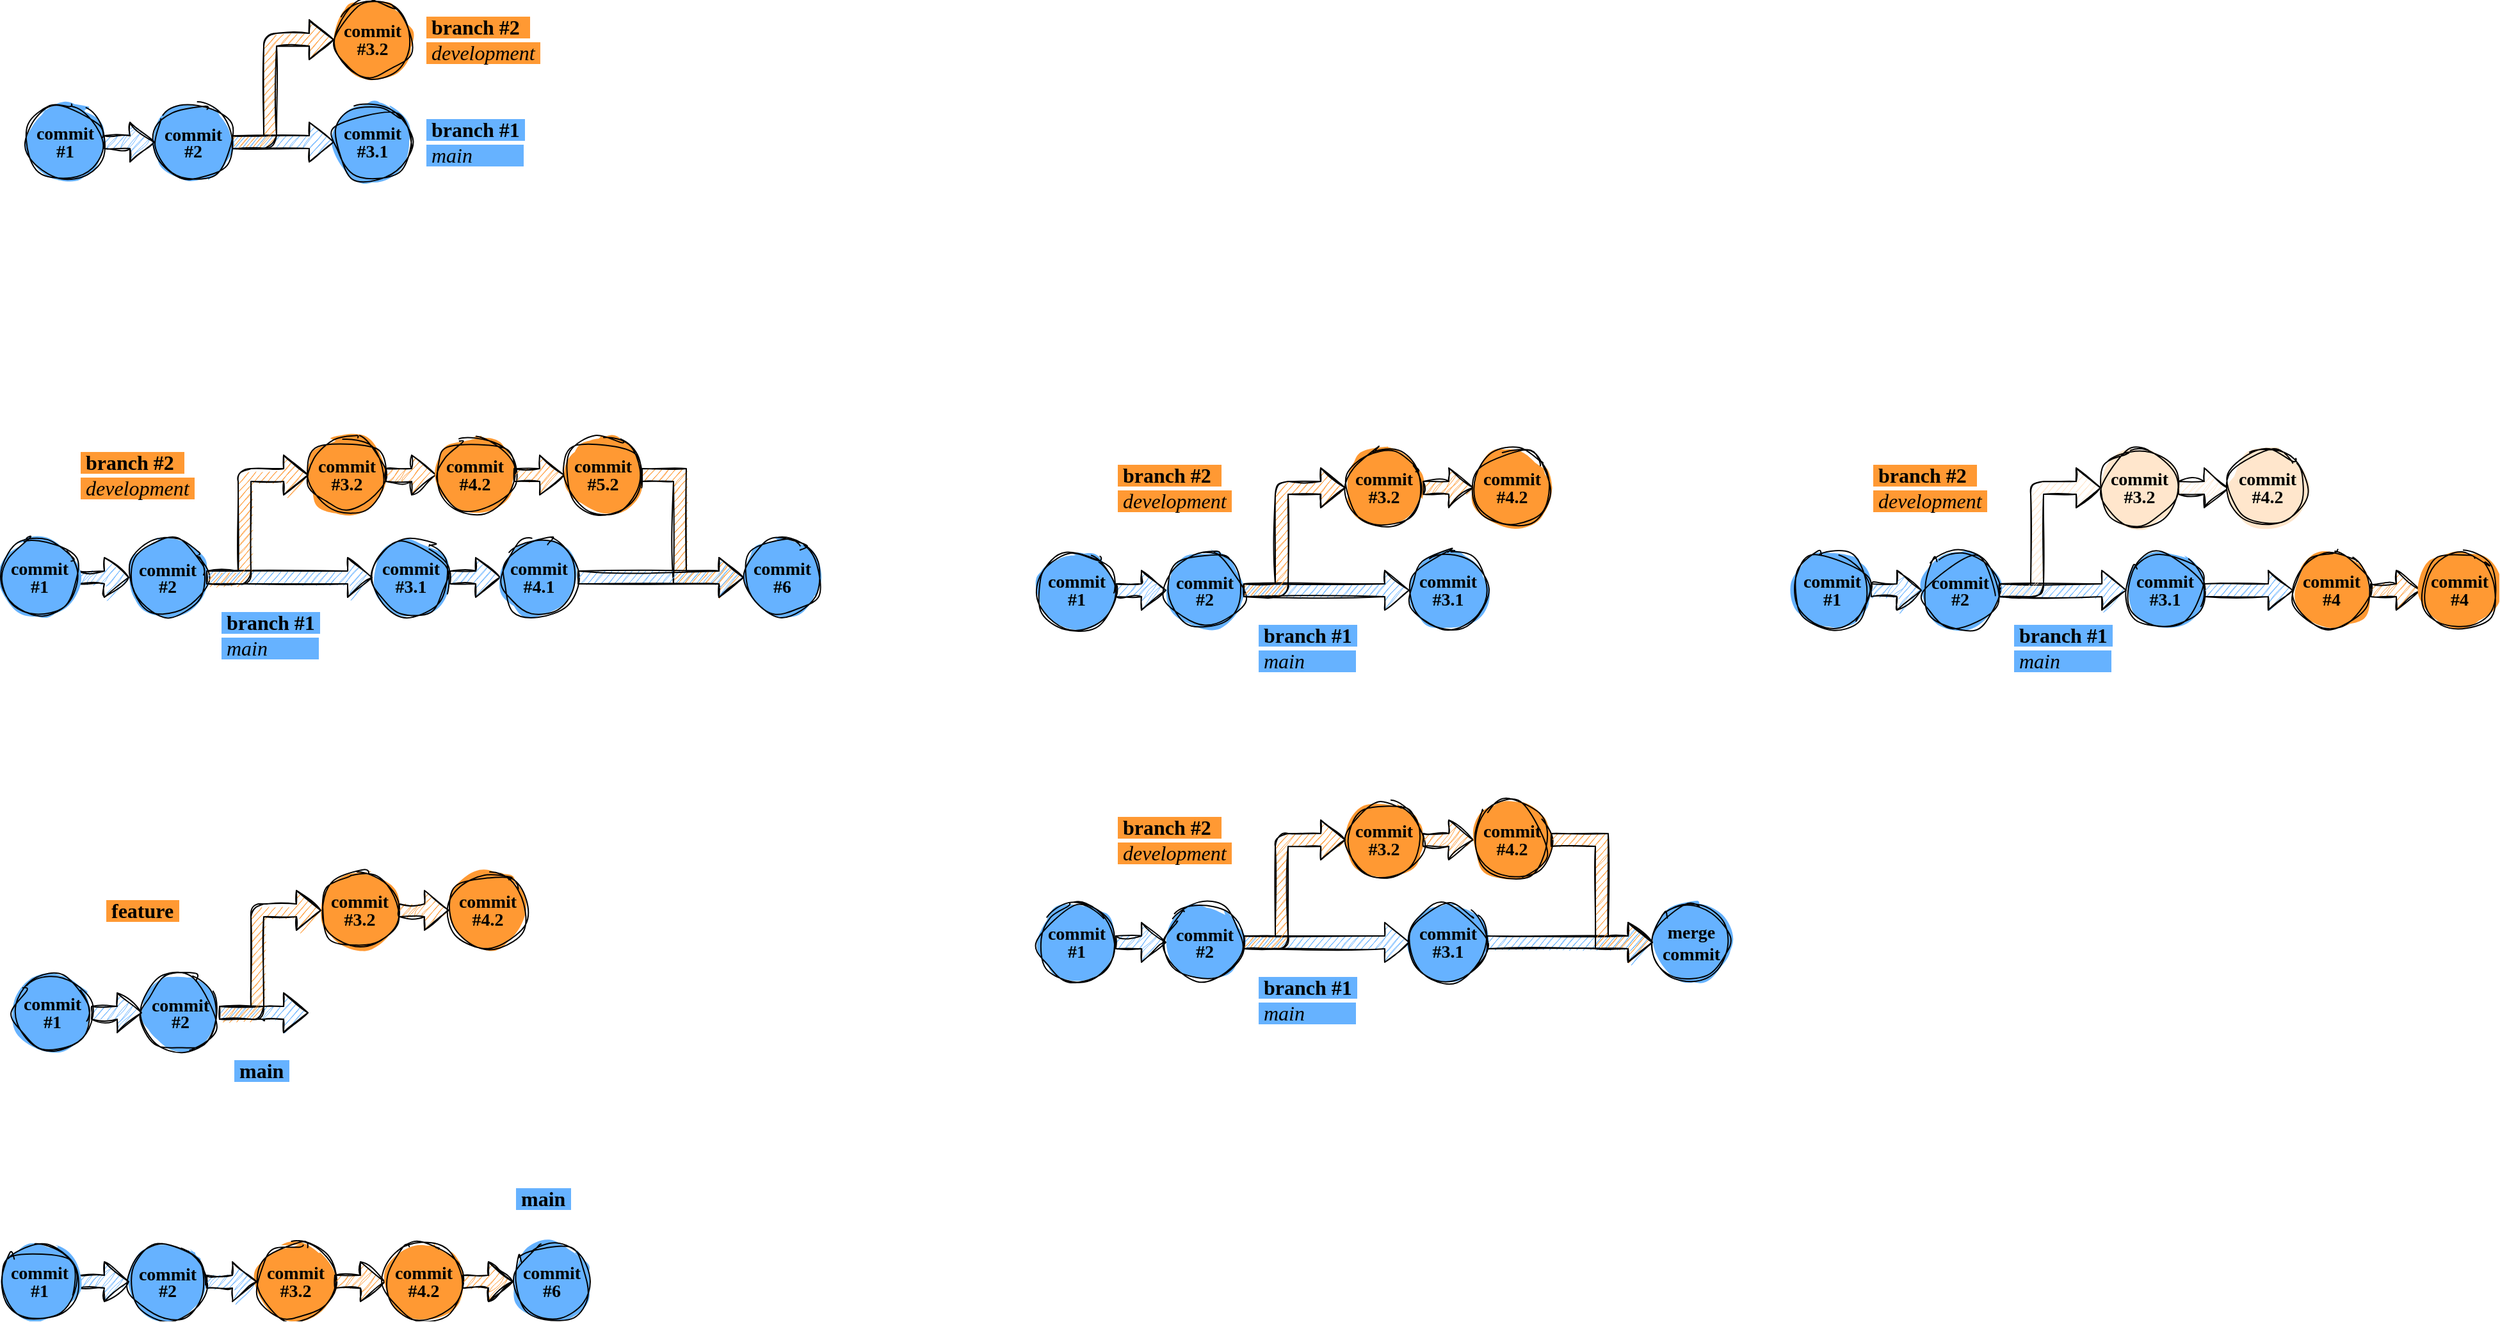 <mxfile version="20.8.16" type="device"><diagram name="Page-1" id="qx1zTb7HLUaxRZMWmSms"><mxGraphModel dx="1069" dy="501" grid="1" gridSize="10" guides="1" tooltips="1" connect="1" arrows="1" fold="1" page="1" pageScale="1" pageWidth="827" pageHeight="1169" math="0" shadow="0"><root><mxCell id="0"/><mxCell id="1" parent="0"/><mxCell id="_gmoT08WMDROIYJZdrlb-16" style="edgeStyle=orthogonalEdgeStyle;shape=flexArrow;rounded=0;sketch=1;orthogonalLoop=1;jettySize=auto;html=1;entryX=0;entryY=0.5;entryDx=0;entryDy=0;fillColor=#FF9933;" parent="1" source="_gmoT08WMDROIYJZdrlb-9" target="_gmoT08WMDROIYJZdrlb-14" edge="1"><mxGeometry relative="1" as="geometry"><Array as="points"><mxPoint x="570" y="400"/><mxPoint x="570" y="480"/></Array></mxGeometry></mxCell><mxCell id="l0zyltcNVsoWQwrU5vr7-1" value="" style="ellipse;whiteSpace=wrap;html=1;aspect=fixed;fillColor=#66B2FF;fillStyle=solid;sketch=1;curveFitting=1;jiggle=2;" parent="1" vertex="1"><mxGeometry x="160" y="110" width="60" height="60" as="geometry"/></mxCell><mxCell id="l0zyltcNVsoWQwrU5vr7-2" value="" style="ellipse;whiteSpace=wrap;html=1;aspect=fixed;fillColor=#66B2FF;fillStyle=solid;sketch=1;curveFitting=1;jiggle=2;" parent="1" vertex="1"><mxGeometry x="300" y="110" width="60" height="60" as="geometry"/></mxCell><mxCell id="l0zyltcNVsoWQwrU5vr7-3" value="" style="ellipse;whiteSpace=wrap;html=1;aspect=fixed;fillStyle=solid;fillColor=#FF9933;sketch=1;curveFitting=1;jiggle=2;" parent="1" vertex="1"><mxGeometry x="300" y="30" width="60" height="60" as="geometry"/></mxCell><mxCell id="l0zyltcNVsoWQwrU5vr7-5" style="edgeStyle=orthogonalEdgeStyle;rounded=0;orthogonalLoop=1;jettySize=auto;html=1;entryX=0;entryY=0.5;entryDx=0;entryDy=0;shape=flexArrow;sketch=1;curveFitting=1;jiggle=2;fillColor=#66B2FF;" parent="1" source="l0zyltcNVsoWQwrU5vr7-4" target="l0zyltcNVsoWQwrU5vr7-1" edge="1"><mxGeometry relative="1" as="geometry"/></mxCell><mxCell id="l0zyltcNVsoWQwrU5vr7-4" value="" style="ellipse;whiteSpace=wrap;html=1;aspect=fixed;fillColor=#66B2FF;fillStyle=solid;sketch=1;curveFitting=1;jiggle=2;" parent="1" vertex="1"><mxGeometry x="60" y="110" width="60" height="60" as="geometry"/></mxCell><mxCell id="l0zyltcNVsoWQwrU5vr7-9" value="&lt;font style=&quot;font-size: 16px; background-color: rgb(102, 178, 255);&quot; face=&quot;Comic Sans MS&quot;&gt;&lt;b&gt;&amp;nbsp;branch #1&amp;nbsp;&lt;br&gt;&amp;nbsp;&lt;/b&gt;&lt;i&gt;main&amp;nbsp; &amp;nbsp; &amp;nbsp; &amp;nbsp; &amp;nbsp;&lt;/i&gt;&lt;b&gt;&amp;nbsp;&lt;/b&gt;&lt;/font&gt;" style="text;html=1;strokeColor=none;fillColor=none;align=left;verticalAlign=middle;whiteSpace=wrap;rounded=0;" parent="1" vertex="1"><mxGeometry x="370" y="125" width="110" height="30" as="geometry"/></mxCell><mxCell id="l0zyltcNVsoWQwrU5vr7-10" value="&lt;font face=&quot;Comic Sans MS&quot;&gt;&lt;span style=&quot;font-size: 16px; background-color: rgb(255, 153, 51);&quot;&gt;&lt;b&gt;&amp;nbsp;branch #2&amp;nbsp;&amp;nbsp;&lt;/b&gt;&lt;br&gt;&lt;b&gt;&amp;nbsp;&lt;/b&gt;&lt;i style=&quot;&quot;&gt;development&lt;/i&gt;&amp;nbsp;&lt;/span&gt;&lt;/font&gt;" style="text;html=1;strokeColor=none;fillColor=none;align=left;verticalAlign=middle;whiteSpace=wrap;rounded=0;" parent="1" vertex="1"><mxGeometry x="370" y="45" width="120" height="30" as="geometry"/></mxCell><mxCell id="l0zyltcNVsoWQwrU5vr7-11" value="&lt;p style=&quot;line-height: 80%;&quot;&gt;&lt;b style=&quot;font-size: 14px;&quot;&gt;commit&lt;br&gt;#1&lt;br&gt;&lt;/b&gt;&lt;/p&gt;" style="text;html=1;strokeColor=none;fillColor=none;align=center;verticalAlign=middle;whiteSpace=wrap;rounded=0;fontSize=16;fontFamily=Comic Sans MS;" parent="1" vertex="1"><mxGeometry x="60" y="125" width="60" height="30" as="geometry"/></mxCell><mxCell id="l0zyltcNVsoWQwrU5vr7-15" style="edgeStyle=orthogonalEdgeStyle;shape=flexArrow;rounded=1;sketch=1;orthogonalLoop=1;jettySize=auto;html=1;exitX=1;exitY=0.5;exitDx=0;exitDy=0;entryX=0;entryY=0.5;entryDx=0;entryDy=0;fontFamily=Comic Sans MS;fontSize=14;fillColor=#66B2FF;" parent="1" source="l0zyltcNVsoWQwrU5vr7-12" target="l0zyltcNVsoWQwrU5vr7-13" edge="1"><mxGeometry relative="1" as="geometry"/></mxCell><mxCell id="l0zyltcNVsoWQwrU5vr7-16" style="edgeStyle=orthogonalEdgeStyle;shape=flexArrow;rounded=1;sketch=1;orthogonalLoop=1;jettySize=auto;html=1;entryX=0;entryY=0.5;entryDx=0;entryDy=0;fontFamily=Comic Sans MS;fontSize=14;fillColor=#FF9933;" parent="1" source="l0zyltcNVsoWQwrU5vr7-12" target="l0zyltcNVsoWQwrU5vr7-14" edge="1"><mxGeometry relative="1" as="geometry"><Array as="points"><mxPoint x="250" y="140"/><mxPoint x="250" y="60"/></Array></mxGeometry></mxCell><mxCell id="l0zyltcNVsoWQwrU5vr7-12" value="&lt;p style=&quot;line-height: 70%;&quot;&gt;&lt;b style=&quot;font-size: 14px;&quot;&gt;commit&lt;br&gt;#2&lt;br&gt;&lt;/b&gt;&lt;/p&gt;" style="text;html=1;strokeColor=none;fillColor=none;align=center;verticalAlign=middle;whiteSpace=wrap;rounded=0;fontSize=16;fontFamily=Comic Sans MS;" parent="1" vertex="1"><mxGeometry x="160" y="125" width="60" height="30" as="geometry"/></mxCell><mxCell id="l0zyltcNVsoWQwrU5vr7-13" value="&lt;p style=&quot;line-height: 80%;&quot;&gt;&lt;b style=&quot;font-size: 14px;&quot;&gt;commit&lt;br&gt;#3.1&lt;br&gt;&lt;/b&gt;&lt;/p&gt;" style="text;html=1;strokeColor=none;fillColor=none;align=center;verticalAlign=middle;whiteSpace=wrap;rounded=0;fontSize=16;fontFamily=Comic Sans MS;" parent="1" vertex="1"><mxGeometry x="300" y="125" width="60" height="30" as="geometry"/></mxCell><mxCell id="l0zyltcNVsoWQwrU5vr7-14" value="&lt;p style=&quot;line-height: 80%;&quot;&gt;&lt;b style=&quot;font-size: 14px;&quot;&gt;commit&lt;br&gt;#3.2&lt;br&gt;&lt;/b&gt;&lt;/p&gt;" style="text;html=1;strokeColor=none;fillColor=none;align=center;verticalAlign=middle;whiteSpace=wrap;rounded=0;fontSize=16;fontFamily=Comic Sans MS;" parent="1" vertex="1"><mxGeometry x="300" y="45" width="60" height="30" as="geometry"/></mxCell><mxCell id="l0zyltcNVsoWQwrU5vr7-30" value="" style="ellipse;whiteSpace=wrap;html=1;aspect=fixed;fillColor=#66B2FF;fillStyle=solid;sketch=1;curveFitting=1;jiggle=2;" parent="1" vertex="1"><mxGeometry x="140" y="450" width="60" height="60" as="geometry"/></mxCell><mxCell id="l0zyltcNVsoWQwrU5vr7-31" value="" style="ellipse;whiteSpace=wrap;html=1;aspect=fixed;fillColor=#66B2FF;fillStyle=solid;sketch=1;curveFitting=1;jiggle=2;" parent="1" vertex="1"><mxGeometry x="330" y="450" width="60" height="60" as="geometry"/></mxCell><mxCell id="l0zyltcNVsoWQwrU5vr7-32" value="" style="ellipse;whiteSpace=wrap;html=1;aspect=fixed;fillStyle=solid;fillColor=#FF9933;sketch=1;curveFitting=1;jiggle=2;" parent="1" vertex="1"><mxGeometry x="280" y="370" width="60" height="60" as="geometry"/></mxCell><mxCell id="l0zyltcNVsoWQwrU5vr7-33" style="edgeStyle=orthogonalEdgeStyle;rounded=0;orthogonalLoop=1;jettySize=auto;html=1;entryX=0;entryY=0.5;entryDx=0;entryDy=0;shape=flexArrow;sketch=1;curveFitting=1;jiggle=2;fillColor=#66B2FF;" parent="1" source="l0zyltcNVsoWQwrU5vr7-34" target="l0zyltcNVsoWQwrU5vr7-30" edge="1"><mxGeometry relative="1" as="geometry"/></mxCell><mxCell id="l0zyltcNVsoWQwrU5vr7-34" value="" style="ellipse;whiteSpace=wrap;html=1;aspect=fixed;fillColor=#66B2FF;fillStyle=solid;sketch=1;curveFitting=1;jiggle=2;" parent="1" vertex="1"><mxGeometry x="40" y="450" width="60" height="60" as="geometry"/></mxCell><mxCell id="l0zyltcNVsoWQwrU5vr7-35" value="&lt;font style=&quot;font-size: 16px; background-color: rgb(102, 178, 255);&quot; face=&quot;Comic Sans MS&quot;&gt;&lt;b&gt;&amp;nbsp;branch #1&amp;nbsp;&lt;br&gt;&amp;nbsp;&lt;/b&gt;&lt;i&gt;main&amp;nbsp; &amp;nbsp; &amp;nbsp; &amp;nbsp; &amp;nbsp;&lt;/i&gt;&lt;b&gt;&amp;nbsp;&lt;/b&gt;&lt;/font&gt;" style="text;html=1;strokeColor=none;fillColor=none;align=left;verticalAlign=middle;whiteSpace=wrap;rounded=0;" parent="1" vertex="1"><mxGeometry x="210" y="510" width="110" height="30" as="geometry"/></mxCell><mxCell id="l0zyltcNVsoWQwrU5vr7-36" value="&lt;font face=&quot;Comic Sans MS&quot;&gt;&lt;span style=&quot;font-size: 16px; background-color: rgb(255, 153, 51);&quot;&gt;&lt;b&gt;&amp;nbsp;branch #2&amp;nbsp;&amp;nbsp;&lt;/b&gt;&lt;br&gt;&lt;b&gt;&amp;nbsp;&lt;/b&gt;&lt;i style=&quot;&quot;&gt;development&lt;/i&gt;&amp;nbsp;&lt;/span&gt;&lt;/font&gt;" style="text;html=1;strokeColor=none;fillColor=none;align=left;verticalAlign=middle;whiteSpace=wrap;rounded=0;" parent="1" vertex="1"><mxGeometry x="100" y="385" width="120" height="30" as="geometry"/></mxCell><mxCell id="l0zyltcNVsoWQwrU5vr7-37" value="&lt;p style=&quot;line-height: 80%;&quot;&gt;&lt;b style=&quot;font-size: 14px;&quot;&gt;commit&lt;br&gt;#1&lt;br&gt;&lt;/b&gt;&lt;/p&gt;" style="text;html=1;strokeColor=none;fillColor=none;align=center;verticalAlign=middle;whiteSpace=wrap;rounded=0;fontSize=16;fontFamily=Comic Sans MS;" parent="1" vertex="1"><mxGeometry x="40" y="465" width="60" height="30" as="geometry"/></mxCell><mxCell id="l0zyltcNVsoWQwrU5vr7-38" style="edgeStyle=orthogonalEdgeStyle;shape=flexArrow;rounded=1;sketch=1;orthogonalLoop=1;jettySize=auto;html=1;exitX=1;exitY=0.5;exitDx=0;exitDy=0;entryX=0;entryY=0.5;entryDx=0;entryDy=0;fontFamily=Comic Sans MS;fontSize=14;fillColor=#66B2FF;" parent="1" source="l0zyltcNVsoWQwrU5vr7-40" target="l0zyltcNVsoWQwrU5vr7-41" edge="1"><mxGeometry relative="1" as="geometry"/></mxCell><mxCell id="l0zyltcNVsoWQwrU5vr7-39" style="edgeStyle=orthogonalEdgeStyle;shape=flexArrow;rounded=1;sketch=1;orthogonalLoop=1;jettySize=auto;html=1;entryX=0;entryY=0.5;entryDx=0;entryDy=0;fontFamily=Comic Sans MS;fontSize=14;fillColor=#FF9933;" parent="1" source="l0zyltcNVsoWQwrU5vr7-40" target="l0zyltcNVsoWQwrU5vr7-42" edge="1"><mxGeometry relative="1" as="geometry"><Array as="points"><mxPoint x="230" y="480"/><mxPoint x="230" y="400"/></Array></mxGeometry></mxCell><mxCell id="l0zyltcNVsoWQwrU5vr7-40" value="&lt;p style=&quot;line-height: 70%;&quot;&gt;&lt;b style=&quot;font-size: 14px;&quot;&gt;commit&lt;br&gt;#2&lt;br&gt;&lt;/b&gt;&lt;/p&gt;" style="text;html=1;strokeColor=none;fillColor=none;align=center;verticalAlign=middle;whiteSpace=wrap;rounded=0;fontSize=16;fontFamily=Comic Sans MS;" parent="1" vertex="1"><mxGeometry x="140" y="465" width="60" height="30" as="geometry"/></mxCell><mxCell id="_gmoT08WMDROIYJZdrlb-12" style="edgeStyle=orthogonalEdgeStyle;shape=flexArrow;rounded=0;sketch=1;orthogonalLoop=1;jettySize=auto;html=1;fillColor=#66B2FF;" parent="1" source="l0zyltcNVsoWQwrU5vr7-41" target="_gmoT08WMDROIYJZdrlb-3" edge="1"><mxGeometry relative="1" as="geometry"/></mxCell><mxCell id="l0zyltcNVsoWQwrU5vr7-41" value="&lt;p style=&quot;line-height: 80%;&quot;&gt;&lt;b style=&quot;font-size: 14px;&quot;&gt;commit&lt;br&gt;#3.1&lt;br&gt;&lt;/b&gt;&lt;/p&gt;" style="text;html=1;strokeColor=none;fillColor=none;align=center;verticalAlign=middle;whiteSpace=wrap;rounded=0;fontSize=16;fontFamily=Comic Sans MS;" parent="1" vertex="1"><mxGeometry x="330" y="465" width="60" height="30" as="geometry"/></mxCell><mxCell id="_gmoT08WMDROIYJZdrlb-10" style="edgeStyle=orthogonalEdgeStyle;rounded=0;orthogonalLoop=1;jettySize=auto;html=1;entryX=0;entryY=0.5;entryDx=0;entryDy=0;sketch=1;curveFitting=1;jiggle=2;shape=flexArrow;fillColor=#FF9933;" parent="1" source="l0zyltcNVsoWQwrU5vr7-42" target="_gmoT08WMDROIYJZdrlb-5" edge="1"><mxGeometry relative="1" as="geometry"/></mxCell><mxCell id="l0zyltcNVsoWQwrU5vr7-42" value="&lt;p style=&quot;line-height: 80%;&quot;&gt;&lt;b style=&quot;font-size: 14px;&quot;&gt;commit&lt;br&gt;#3.2&lt;br&gt;&lt;/b&gt;&lt;/p&gt;" style="text;html=1;strokeColor=none;fillColor=none;align=center;verticalAlign=middle;whiteSpace=wrap;rounded=0;fontSize=16;fontFamily=Comic Sans MS;" parent="1" vertex="1"><mxGeometry x="280" y="385" width="60" height="30" as="geometry"/></mxCell><mxCell id="_gmoT08WMDROIYJZdrlb-2" value="" style="ellipse;whiteSpace=wrap;html=1;aspect=fixed;fillColor=#66B2FF;fillStyle=solid;sketch=1;curveFitting=1;jiggle=2;" parent="1" vertex="1"><mxGeometry x="430" y="450" width="60" height="60" as="geometry"/></mxCell><mxCell id="_gmoT08WMDROIYJZdrlb-15" style="edgeStyle=orthogonalEdgeStyle;shape=flexArrow;rounded=0;sketch=1;orthogonalLoop=1;jettySize=auto;html=1;entryX=0;entryY=0.5;entryDx=0;entryDy=0;fillColor=#66B2FF;" parent="1" source="_gmoT08WMDROIYJZdrlb-3" target="_gmoT08WMDROIYJZdrlb-14" edge="1"><mxGeometry relative="1" as="geometry"/></mxCell><mxCell id="_gmoT08WMDROIYJZdrlb-3" value="&lt;p style=&quot;line-height: 80%;&quot;&gt;&lt;b style=&quot;font-size: 14px;&quot;&gt;commit&lt;br&gt;#4.1&lt;br&gt;&lt;/b&gt;&lt;/p&gt;" style="text;html=1;strokeColor=none;fillColor=none;align=center;verticalAlign=middle;whiteSpace=wrap;rounded=0;fontSize=16;fontFamily=Comic Sans MS;" parent="1" vertex="1"><mxGeometry x="430" y="465" width="60" height="30" as="geometry"/></mxCell><mxCell id="_gmoT08WMDROIYJZdrlb-4" value="" style="ellipse;whiteSpace=wrap;html=1;aspect=fixed;fillStyle=solid;fillColor=#FF9933;sketch=1;curveFitting=1;jiggle=2;" parent="1" vertex="1"><mxGeometry x="380" y="370" width="60" height="60" as="geometry"/></mxCell><mxCell id="_gmoT08WMDROIYJZdrlb-11" style="edgeStyle=orthogonalEdgeStyle;shape=flexArrow;rounded=0;sketch=1;orthogonalLoop=1;jettySize=auto;html=1;entryX=0;entryY=0.5;entryDx=0;entryDy=0;fillColor=#FF9933;" parent="1" source="_gmoT08WMDROIYJZdrlb-5" target="_gmoT08WMDROIYJZdrlb-9" edge="1"><mxGeometry relative="1" as="geometry"/></mxCell><mxCell id="_gmoT08WMDROIYJZdrlb-5" value="&lt;p style=&quot;line-height: 80%;&quot;&gt;&lt;b style=&quot;font-size: 14px;&quot;&gt;commit&lt;br&gt;#4.2&lt;br&gt;&lt;/b&gt;&lt;/p&gt;" style="text;html=1;strokeColor=none;fillColor=none;align=center;verticalAlign=middle;whiteSpace=wrap;rounded=0;fontSize=16;fontFamily=Comic Sans MS;" parent="1" vertex="1"><mxGeometry x="380" y="385" width="60" height="30" as="geometry"/></mxCell><mxCell id="_gmoT08WMDROIYJZdrlb-8" value="" style="ellipse;whiteSpace=wrap;html=1;aspect=fixed;fillStyle=solid;fillColor=#FF9933;sketch=1;curveFitting=1;jiggle=2;" parent="1" vertex="1"><mxGeometry x="480" y="370" width="60" height="60" as="geometry"/></mxCell><mxCell id="_gmoT08WMDROIYJZdrlb-9" value="&lt;p style=&quot;line-height: 80%;&quot;&gt;&lt;b style=&quot;font-size: 14px;&quot;&gt;commit&lt;br&gt;#5.2&lt;br&gt;&lt;/b&gt;&lt;/p&gt;" style="text;html=1;strokeColor=none;fillColor=none;align=center;verticalAlign=middle;whiteSpace=wrap;rounded=0;fontSize=16;fontFamily=Comic Sans MS;" parent="1" vertex="1"><mxGeometry x="480" y="385" width="60" height="30" as="geometry"/></mxCell><mxCell id="_gmoT08WMDROIYJZdrlb-13" value="" style="ellipse;whiteSpace=wrap;html=1;aspect=fixed;fillColor=#66B2FF;fillStyle=solid;sketch=1;curveFitting=1;jiggle=2;" parent="1" vertex="1"><mxGeometry x="620" y="450" width="60" height="60" as="geometry"/></mxCell><mxCell id="_gmoT08WMDROIYJZdrlb-14" value="&lt;p style=&quot;line-height: 80%;&quot;&gt;&lt;b style=&quot;font-size: 14px;&quot;&gt;commit&lt;br&gt;#6&lt;br&gt;&lt;/b&gt;&lt;/p&gt;" style="text;html=1;strokeColor=none;fillColor=none;align=center;verticalAlign=middle;whiteSpace=wrap;rounded=0;fontSize=16;fontFamily=Comic Sans MS;" parent="1" vertex="1"><mxGeometry x="620" y="465" width="60" height="30" as="geometry"/></mxCell><mxCell id="vpHfJXWyXECf6M1fNJzA-2" value="" style="ellipse;whiteSpace=wrap;html=1;aspect=fixed;fillColor=#66B2FF;fillStyle=solid;sketch=1;curveFitting=1;jiggle=2;" vertex="1" parent="1"><mxGeometry x="150" y="790" width="60" height="60" as="geometry"/></mxCell><mxCell id="vpHfJXWyXECf6M1fNJzA-4" value="" style="ellipse;whiteSpace=wrap;html=1;aspect=fixed;fillStyle=solid;fillColor=#FF9933;sketch=1;curveFitting=1;jiggle=2;" vertex="1" parent="1"><mxGeometry x="290" y="710" width="60" height="60" as="geometry"/></mxCell><mxCell id="vpHfJXWyXECf6M1fNJzA-5" style="edgeStyle=orthogonalEdgeStyle;rounded=0;orthogonalLoop=1;jettySize=auto;html=1;entryX=0;entryY=0.5;entryDx=0;entryDy=0;shape=flexArrow;sketch=1;curveFitting=1;jiggle=2;fillColor=#66B2FF;" edge="1" parent="1" source="vpHfJXWyXECf6M1fNJzA-6" target="vpHfJXWyXECf6M1fNJzA-2"><mxGeometry relative="1" as="geometry"/></mxCell><mxCell id="vpHfJXWyXECf6M1fNJzA-6" value="" style="ellipse;whiteSpace=wrap;html=1;aspect=fixed;fillColor=#66B2FF;fillStyle=solid;sketch=1;curveFitting=1;jiggle=2;" vertex="1" parent="1"><mxGeometry x="50" y="790" width="60" height="60" as="geometry"/></mxCell><mxCell id="vpHfJXWyXECf6M1fNJzA-7" value="&lt;font face=&quot;Comic Sans MS&quot;&gt;&lt;span style=&quot;font-size: 16px; background-color: rgb(102, 178, 255);&quot;&gt;&lt;b&gt;&amp;nbsp;main&amp;nbsp;&lt;/b&gt;&lt;/span&gt;&lt;/font&gt;" style="text;html=1;strokeColor=none;fillColor=none;align=left;verticalAlign=middle;whiteSpace=wrap;rounded=0;" vertex="1" parent="1"><mxGeometry x="220" y="850" width="110" height="30" as="geometry"/></mxCell><mxCell id="vpHfJXWyXECf6M1fNJzA-8" value="&lt;font face=&quot;Comic Sans MS&quot;&gt;&lt;span style=&quot;font-size: 16px; background-color: rgb(255, 153, 51);&quot;&gt;&lt;b&gt;&amp;nbsp;feature&lt;/b&gt;&amp;nbsp;&lt;/span&gt;&lt;/font&gt;" style="text;html=1;strokeColor=none;fillColor=none;align=left;verticalAlign=middle;whiteSpace=wrap;rounded=0;" vertex="1" parent="1"><mxGeometry x="120" y="725" width="120" height="30" as="geometry"/></mxCell><mxCell id="vpHfJXWyXECf6M1fNJzA-9" value="&lt;p style=&quot;line-height: 80%;&quot;&gt;&lt;b style=&quot;font-size: 14px;&quot;&gt;commit&lt;br&gt;#1&lt;br&gt;&lt;/b&gt;&lt;/p&gt;" style="text;html=1;strokeColor=none;fillColor=none;align=center;verticalAlign=middle;whiteSpace=wrap;rounded=0;fontSize=16;fontFamily=Comic Sans MS;" vertex="1" parent="1"><mxGeometry x="50" y="805" width="60" height="30" as="geometry"/></mxCell><mxCell id="vpHfJXWyXECf6M1fNJzA-10" style="edgeStyle=orthogonalEdgeStyle;shape=flexArrow;rounded=1;sketch=1;orthogonalLoop=1;jettySize=auto;html=1;exitX=1;exitY=0.5;exitDx=0;exitDy=0;fontFamily=Comic Sans MS;fontSize=14;fillColor=#66B2FF;" edge="1" parent="1" source="vpHfJXWyXECf6M1fNJzA-12"><mxGeometry relative="1" as="geometry"><mxPoint x="280" y="820" as="targetPoint"/></mxGeometry></mxCell><mxCell id="vpHfJXWyXECf6M1fNJzA-11" style="edgeStyle=orthogonalEdgeStyle;shape=flexArrow;rounded=1;sketch=1;orthogonalLoop=1;jettySize=auto;html=1;entryX=0;entryY=0.5;entryDx=0;entryDy=0;fontFamily=Comic Sans MS;fontSize=14;fillColor=#FF9933;" edge="1" parent="1" source="vpHfJXWyXECf6M1fNJzA-12" target="vpHfJXWyXECf6M1fNJzA-16"><mxGeometry relative="1" as="geometry"><Array as="points"><mxPoint x="240" y="820"/><mxPoint x="240" y="740"/></Array></mxGeometry></mxCell><mxCell id="vpHfJXWyXECf6M1fNJzA-12" value="&lt;p style=&quot;line-height: 70%;&quot;&gt;&lt;b style=&quot;font-size: 14px;&quot;&gt;commit&lt;br&gt;#2&lt;br&gt;&lt;/b&gt;&lt;/p&gt;" style="text;html=1;strokeColor=none;fillColor=none;align=center;verticalAlign=middle;whiteSpace=wrap;rounded=0;fontSize=16;fontFamily=Comic Sans MS;" vertex="1" parent="1"><mxGeometry x="150" y="805" width="60" height="30" as="geometry"/></mxCell><mxCell id="vpHfJXWyXECf6M1fNJzA-15" style="edgeStyle=orthogonalEdgeStyle;rounded=0;orthogonalLoop=1;jettySize=auto;html=1;entryX=0;entryY=0.5;entryDx=0;entryDy=0;sketch=1;curveFitting=1;jiggle=2;shape=flexArrow;fillColor=#FF9933;" edge="1" parent="1" source="vpHfJXWyXECf6M1fNJzA-16" target="vpHfJXWyXECf6M1fNJzA-22"><mxGeometry relative="1" as="geometry"/></mxCell><mxCell id="vpHfJXWyXECf6M1fNJzA-16" value="&lt;p style=&quot;line-height: 80%;&quot;&gt;&lt;b style=&quot;font-size: 14px;&quot;&gt;commit&lt;br&gt;#3.2&lt;br&gt;&lt;/b&gt;&lt;/p&gt;" style="text;html=1;strokeColor=none;fillColor=none;align=center;verticalAlign=middle;whiteSpace=wrap;rounded=0;fontSize=16;fontFamily=Comic Sans MS;" vertex="1" parent="1"><mxGeometry x="290" y="725" width="60" height="30" as="geometry"/></mxCell><mxCell id="vpHfJXWyXECf6M1fNJzA-20" value="" style="ellipse;whiteSpace=wrap;html=1;aspect=fixed;fillStyle=solid;fillColor=#FF9933;sketch=1;curveFitting=1;jiggle=2;" vertex="1" parent="1"><mxGeometry x="390" y="710" width="60" height="60" as="geometry"/></mxCell><mxCell id="vpHfJXWyXECf6M1fNJzA-22" value="&lt;p style=&quot;line-height: 80%;&quot;&gt;&lt;b style=&quot;font-size: 14px;&quot;&gt;commit&lt;br&gt;#4.2&lt;br&gt;&lt;/b&gt;&lt;/p&gt;" style="text;html=1;strokeColor=none;fillColor=none;align=center;verticalAlign=middle;whiteSpace=wrap;rounded=0;fontSize=16;fontFamily=Comic Sans MS;" vertex="1" parent="1"><mxGeometry x="390" y="725" width="60" height="30" as="geometry"/></mxCell><mxCell id="vpHfJXWyXECf6M1fNJzA-25" value="" style="ellipse;whiteSpace=wrap;html=1;aspect=fixed;fillColor=#66B2FF;fillStyle=solid;sketch=1;curveFitting=1;jiggle=2;" vertex="1" parent="1"><mxGeometry x="440" y="1000" width="60" height="60" as="geometry"/></mxCell><mxCell id="vpHfJXWyXECf6M1fNJzA-26" value="&lt;p style=&quot;line-height: 80%;&quot;&gt;&lt;b style=&quot;font-size: 14px;&quot;&gt;commit&lt;br&gt;#6&lt;br&gt;&lt;/b&gt;&lt;/p&gt;" style="text;html=1;strokeColor=none;fillColor=none;align=center;verticalAlign=middle;whiteSpace=wrap;rounded=0;fontSize=16;fontFamily=Comic Sans MS;" vertex="1" parent="1"><mxGeometry x="440" y="1015" width="60" height="30" as="geometry"/></mxCell><mxCell id="vpHfJXWyXECf6M1fNJzA-27" value="" style="ellipse;whiteSpace=wrap;html=1;aspect=fixed;fillColor=#66B2FF;fillStyle=solid;sketch=1;curveFitting=1;jiggle=2;" vertex="1" parent="1"><mxGeometry x="140" y="1000" width="60" height="60" as="geometry"/></mxCell><mxCell id="vpHfJXWyXECf6M1fNJzA-28" value="" style="ellipse;whiteSpace=wrap;html=1;aspect=fixed;fillStyle=solid;fillColor=#FF9933;sketch=1;curveFitting=1;jiggle=2;" vertex="1" parent="1"><mxGeometry x="240" y="1000" width="60" height="60" as="geometry"/></mxCell><mxCell id="vpHfJXWyXECf6M1fNJzA-29" style="edgeStyle=orthogonalEdgeStyle;rounded=0;orthogonalLoop=1;jettySize=auto;html=1;entryX=0;entryY=0.5;entryDx=0;entryDy=0;shape=flexArrow;sketch=1;curveFitting=1;jiggle=2;fillColor=#66B2FF;" edge="1" parent="1" source="vpHfJXWyXECf6M1fNJzA-30" target="vpHfJXWyXECf6M1fNJzA-27"><mxGeometry relative="1" as="geometry"/></mxCell><mxCell id="vpHfJXWyXECf6M1fNJzA-30" value="" style="ellipse;whiteSpace=wrap;html=1;aspect=fixed;fillColor=#66B2FF;fillStyle=solid;sketch=1;curveFitting=1;jiggle=2;" vertex="1" parent="1"><mxGeometry x="40" y="1000" width="60" height="60" as="geometry"/></mxCell><mxCell id="vpHfJXWyXECf6M1fNJzA-31" value="&lt;font face=&quot;Comic Sans MS&quot;&gt;&lt;span style=&quot;font-size: 16px; background-color: rgb(102, 178, 255);&quot;&gt;&lt;b&gt;&amp;nbsp;main&amp;nbsp;&lt;/b&gt;&lt;/span&gt;&lt;/font&gt;" style="text;html=1;strokeColor=none;fillColor=none;align=left;verticalAlign=middle;whiteSpace=wrap;rounded=0;" vertex="1" parent="1"><mxGeometry x="440" y="950" width="110" height="30" as="geometry"/></mxCell><mxCell id="vpHfJXWyXECf6M1fNJzA-33" value="&lt;p style=&quot;line-height: 80%;&quot;&gt;&lt;b style=&quot;font-size: 14px;&quot;&gt;commit&lt;br&gt;#1&lt;br&gt;&lt;/b&gt;&lt;/p&gt;" style="text;html=1;strokeColor=none;fillColor=none;align=center;verticalAlign=middle;whiteSpace=wrap;rounded=0;fontSize=16;fontFamily=Comic Sans MS;" vertex="1" parent="1"><mxGeometry x="40" y="1015" width="60" height="30" as="geometry"/></mxCell><mxCell id="vpHfJXWyXECf6M1fNJzA-41" style="edgeStyle=orthogonalEdgeStyle;rounded=0;orthogonalLoop=1;jettySize=auto;html=1;entryX=0;entryY=0.5;entryDx=0;entryDy=0;sketch=1;curveFitting=1;jiggle=2;shape=flexArrow;fillColor=#66B2FF;" edge="1" parent="1" source="vpHfJXWyXECf6M1fNJzA-36" target="vpHfJXWyXECf6M1fNJzA-38"><mxGeometry relative="1" as="geometry"/></mxCell><mxCell id="vpHfJXWyXECf6M1fNJzA-36" value="&lt;p style=&quot;line-height: 70%;&quot;&gt;&lt;b style=&quot;font-size: 14px;&quot;&gt;commit&lt;br&gt;#2&lt;br&gt;&lt;/b&gt;&lt;/p&gt;" style="text;html=1;strokeColor=none;fillColor=none;align=center;verticalAlign=middle;whiteSpace=wrap;rounded=0;fontSize=16;fontFamily=Comic Sans MS;" vertex="1" parent="1"><mxGeometry x="140" y="1015" width="60" height="30" as="geometry"/></mxCell><mxCell id="vpHfJXWyXECf6M1fNJzA-37" style="edgeStyle=orthogonalEdgeStyle;rounded=0;orthogonalLoop=1;jettySize=auto;html=1;entryX=0;entryY=0.5;entryDx=0;entryDy=0;sketch=1;curveFitting=1;jiggle=2;shape=flexArrow;fillColor=#FF9933;" edge="1" parent="1" source="vpHfJXWyXECf6M1fNJzA-38" target="vpHfJXWyXECf6M1fNJzA-40"><mxGeometry relative="1" as="geometry"/></mxCell><mxCell id="vpHfJXWyXECf6M1fNJzA-38" value="&lt;p style=&quot;line-height: 80%;&quot;&gt;&lt;b style=&quot;font-size: 14px;&quot;&gt;commit&lt;br&gt;#3.2&lt;br&gt;&lt;/b&gt;&lt;/p&gt;" style="text;html=1;strokeColor=none;fillColor=none;align=center;verticalAlign=middle;whiteSpace=wrap;rounded=0;fontSize=16;fontFamily=Comic Sans MS;" vertex="1" parent="1"><mxGeometry x="240" y="1015" width="60" height="30" as="geometry"/></mxCell><mxCell id="vpHfJXWyXECf6M1fNJzA-39" value="" style="ellipse;whiteSpace=wrap;html=1;aspect=fixed;fillStyle=solid;fillColor=#FF9933;sketch=1;curveFitting=1;jiggle=2;" vertex="1" parent="1"><mxGeometry x="340" y="1000" width="60" height="60" as="geometry"/></mxCell><mxCell id="vpHfJXWyXECf6M1fNJzA-42" style="edgeStyle=orthogonalEdgeStyle;rounded=0;orthogonalLoop=1;jettySize=auto;html=1;shape=flexArrow;fillColor=#FF9933;sketch=1;curveFitting=1;jiggle=2;" edge="1" parent="1" source="vpHfJXWyXECf6M1fNJzA-40"><mxGeometry relative="1" as="geometry"><mxPoint x="440" y="1030.0" as="targetPoint"/></mxGeometry></mxCell><mxCell id="vpHfJXWyXECf6M1fNJzA-40" value="&lt;p style=&quot;line-height: 80%;&quot;&gt;&lt;b style=&quot;font-size: 14px;&quot;&gt;commit&lt;br&gt;#4.2&lt;br&gt;&lt;/b&gt;&lt;/p&gt;" style="text;html=1;strokeColor=none;fillColor=none;align=center;verticalAlign=middle;whiteSpace=wrap;rounded=0;fontSize=16;fontFamily=Comic Sans MS;" vertex="1" parent="1"><mxGeometry x="340" y="1015" width="60" height="30" as="geometry"/></mxCell><mxCell id="vpHfJXWyXECf6M1fNJzA-71" value="" style="ellipse;whiteSpace=wrap;html=1;aspect=fixed;fillColor=#66B2FF;fillStyle=solid;sketch=1;curveFitting=1;jiggle=2;" vertex="1" parent="1"><mxGeometry x="950" y="735" width="60" height="60" as="geometry"/></mxCell><mxCell id="vpHfJXWyXECf6M1fNJzA-72" value="" style="ellipse;whiteSpace=wrap;html=1;aspect=fixed;fillColor=#66B2FF;fillStyle=solid;sketch=1;curveFitting=1;jiggle=2;" vertex="1" parent="1"><mxGeometry x="1140" y="735" width="60" height="60" as="geometry"/></mxCell><mxCell id="vpHfJXWyXECf6M1fNJzA-73" value="" style="ellipse;whiteSpace=wrap;html=1;aspect=fixed;fillStyle=solid;fillColor=#FF9933;sketch=1;curveFitting=1;jiggle=2;" vertex="1" parent="1"><mxGeometry x="1090" y="655" width="60" height="60" as="geometry"/></mxCell><mxCell id="vpHfJXWyXECf6M1fNJzA-74" style="edgeStyle=orthogonalEdgeStyle;rounded=0;orthogonalLoop=1;jettySize=auto;html=1;entryX=0;entryY=0.5;entryDx=0;entryDy=0;shape=flexArrow;sketch=1;curveFitting=1;jiggle=2;fillColor=#66B2FF;" edge="1" parent="1" source="vpHfJXWyXECf6M1fNJzA-75" target="vpHfJXWyXECf6M1fNJzA-71"><mxGeometry relative="1" as="geometry"/></mxCell><mxCell id="vpHfJXWyXECf6M1fNJzA-75" value="" style="ellipse;whiteSpace=wrap;html=1;aspect=fixed;fillColor=#66B2FF;fillStyle=solid;sketch=1;curveFitting=1;jiggle=2;" vertex="1" parent="1"><mxGeometry x="850" y="735" width="60" height="60" as="geometry"/></mxCell><mxCell id="vpHfJXWyXECf6M1fNJzA-76" value="&lt;font style=&quot;font-size: 16px; background-color: rgb(102, 178, 255);&quot; face=&quot;Comic Sans MS&quot;&gt;&lt;b&gt;&amp;nbsp;branch #1&amp;nbsp;&lt;br&gt;&amp;nbsp;&lt;/b&gt;&lt;i&gt;main&amp;nbsp; &amp;nbsp; &amp;nbsp; &amp;nbsp; &amp;nbsp;&lt;/i&gt;&lt;b&gt;&amp;nbsp;&lt;/b&gt;&lt;/font&gt;" style="text;html=1;strokeColor=none;fillColor=none;align=left;verticalAlign=middle;whiteSpace=wrap;rounded=0;" vertex="1" parent="1"><mxGeometry x="1020" y="795" width="110" height="30" as="geometry"/></mxCell><mxCell id="vpHfJXWyXECf6M1fNJzA-77" value="&lt;font face=&quot;Comic Sans MS&quot;&gt;&lt;span style=&quot;font-size: 16px; background-color: rgb(255, 153, 51);&quot;&gt;&lt;b&gt;&amp;nbsp;branch #2&amp;nbsp;&amp;nbsp;&lt;/b&gt;&lt;br&gt;&lt;b&gt;&amp;nbsp;&lt;/b&gt;&lt;i style=&quot;&quot;&gt;development&lt;/i&gt;&amp;nbsp;&lt;/span&gt;&lt;/font&gt;" style="text;html=1;strokeColor=none;fillColor=none;align=left;verticalAlign=middle;whiteSpace=wrap;rounded=0;" vertex="1" parent="1"><mxGeometry x="910" y="670" width="120" height="30" as="geometry"/></mxCell><mxCell id="vpHfJXWyXECf6M1fNJzA-78" value="&lt;p style=&quot;line-height: 80%;&quot;&gt;&lt;b style=&quot;font-size: 14px;&quot;&gt;commit&lt;br&gt;#1&lt;br&gt;&lt;/b&gt;&lt;/p&gt;" style="text;html=1;strokeColor=none;fillColor=none;align=center;verticalAlign=middle;whiteSpace=wrap;rounded=0;fontSize=16;fontFamily=Comic Sans MS;" vertex="1" parent="1"><mxGeometry x="850" y="750" width="60" height="30" as="geometry"/></mxCell><mxCell id="vpHfJXWyXECf6M1fNJzA-79" style="edgeStyle=orthogonalEdgeStyle;shape=flexArrow;rounded=1;sketch=1;orthogonalLoop=1;jettySize=auto;html=1;exitX=1;exitY=0.5;exitDx=0;exitDy=0;entryX=0;entryY=0.5;entryDx=0;entryDy=0;fontFamily=Comic Sans MS;fontSize=14;fillColor=#66B2FF;" edge="1" parent="1" source="vpHfJXWyXECf6M1fNJzA-81" target="vpHfJXWyXECf6M1fNJzA-83"><mxGeometry relative="1" as="geometry"/></mxCell><mxCell id="vpHfJXWyXECf6M1fNJzA-80" style="edgeStyle=orthogonalEdgeStyle;shape=flexArrow;rounded=1;sketch=1;orthogonalLoop=1;jettySize=auto;html=1;entryX=0;entryY=0.5;entryDx=0;entryDy=0;fontFamily=Comic Sans MS;fontSize=14;fillColor=#FF9933;" edge="1" parent="1" source="vpHfJXWyXECf6M1fNJzA-81" target="vpHfJXWyXECf6M1fNJzA-85"><mxGeometry relative="1" as="geometry"><Array as="points"><mxPoint x="1040" y="765"/><mxPoint x="1040" y="685"/></Array></mxGeometry></mxCell><mxCell id="vpHfJXWyXECf6M1fNJzA-81" value="&lt;p style=&quot;line-height: 70%;&quot;&gt;&lt;b style=&quot;font-size: 14px;&quot;&gt;commit&lt;br&gt;#2&lt;br&gt;&lt;/b&gt;&lt;/p&gt;" style="text;html=1;strokeColor=none;fillColor=none;align=center;verticalAlign=middle;whiteSpace=wrap;rounded=0;fontSize=16;fontFamily=Comic Sans MS;" vertex="1" parent="1"><mxGeometry x="950" y="750" width="60" height="30" as="geometry"/></mxCell><mxCell id="vpHfJXWyXECf6M1fNJzA-96" style="edgeStyle=orthogonalEdgeStyle;shape=flexArrow;rounded=0;sketch=1;orthogonalLoop=1;jettySize=auto;html=1;entryX=0;entryY=0.5;entryDx=0;entryDy=0;fillColor=#66B2FF;" edge="1" parent="1" source="vpHfJXWyXECf6M1fNJzA-83" target="vpHfJXWyXECf6M1fNJzA-95"><mxGeometry relative="1" as="geometry"/></mxCell><mxCell id="vpHfJXWyXECf6M1fNJzA-83" value="&lt;p style=&quot;line-height: 80%;&quot;&gt;&lt;b style=&quot;font-size: 14px;&quot;&gt;commit&lt;br&gt;#3.1&lt;br&gt;&lt;/b&gt;&lt;/p&gt;" style="text;html=1;strokeColor=none;fillColor=none;align=center;verticalAlign=middle;whiteSpace=wrap;rounded=0;fontSize=16;fontFamily=Comic Sans MS;" vertex="1" parent="1"><mxGeometry x="1140" y="750" width="60" height="30" as="geometry"/></mxCell><mxCell id="vpHfJXWyXECf6M1fNJzA-84" style="edgeStyle=orthogonalEdgeStyle;rounded=0;orthogonalLoop=1;jettySize=auto;html=1;entryX=0;entryY=0.5;entryDx=0;entryDy=0;sketch=1;curveFitting=1;jiggle=2;shape=flexArrow;fillColor=#FF9933;" edge="1" parent="1" source="vpHfJXWyXECf6M1fNJzA-85" target="vpHfJXWyXECf6M1fNJzA-91"><mxGeometry relative="1" as="geometry"/></mxCell><mxCell id="vpHfJXWyXECf6M1fNJzA-85" value="&lt;p style=&quot;line-height: 80%;&quot;&gt;&lt;b style=&quot;font-size: 14px;&quot;&gt;commit&lt;br&gt;#3.2&lt;br&gt;&lt;/b&gt;&lt;/p&gt;" style="text;html=1;strokeColor=none;fillColor=none;align=center;verticalAlign=middle;whiteSpace=wrap;rounded=0;fontSize=16;fontFamily=Comic Sans MS;" vertex="1" parent="1"><mxGeometry x="1090" y="670" width="60" height="30" as="geometry"/></mxCell><mxCell id="vpHfJXWyXECf6M1fNJzA-89" value="" style="ellipse;whiteSpace=wrap;html=1;aspect=fixed;fillStyle=solid;fillColor=#FF9933;sketch=1;curveFitting=1;jiggle=2;" vertex="1" parent="1"><mxGeometry x="1190" y="655" width="60" height="60" as="geometry"/></mxCell><mxCell id="vpHfJXWyXECf6M1fNJzA-90" style="edgeStyle=orthogonalEdgeStyle;shape=flexArrow;rounded=0;sketch=1;orthogonalLoop=1;jettySize=auto;html=1;entryX=0;entryY=0.5;entryDx=0;entryDy=0;fillColor=#FF9933;" edge="1" parent="1" source="vpHfJXWyXECf6M1fNJzA-91" target="vpHfJXWyXECf6M1fNJzA-95"><mxGeometry relative="1" as="geometry"><mxPoint x="1290" y="685" as="targetPoint"/><Array as="points"><mxPoint x="1290" y="685"/><mxPoint x="1290" y="765"/></Array></mxGeometry></mxCell><mxCell id="vpHfJXWyXECf6M1fNJzA-91" value="&lt;p style=&quot;line-height: 80%;&quot;&gt;&lt;b style=&quot;font-size: 14px;&quot;&gt;commit&lt;br&gt;#4.2&lt;br&gt;&lt;/b&gt;&lt;/p&gt;" style="text;html=1;strokeColor=none;fillColor=none;align=center;verticalAlign=middle;whiteSpace=wrap;rounded=0;fontSize=16;fontFamily=Comic Sans MS;" vertex="1" parent="1"><mxGeometry x="1190" y="670" width="60" height="30" as="geometry"/></mxCell><mxCell id="vpHfJXWyXECf6M1fNJzA-94" value="" style="ellipse;whiteSpace=wrap;html=1;aspect=fixed;fillColor=#66B2FF;fillStyle=solid;sketch=1;curveFitting=1;jiggle=2;" vertex="1" parent="1"><mxGeometry x="1330" y="735" width="60" height="60" as="geometry"/></mxCell><mxCell id="vpHfJXWyXECf6M1fNJzA-95" value="&lt;p style=&quot;line-height: 0%;&quot;&gt;&lt;b style=&quot;font-size: 14px;&quot;&gt;merge&lt;/b&gt;&lt;/p&gt;&lt;p style=&quot;line-height: 0%;&quot;&gt;&lt;b style=&quot;background-color: initial; font-size: 14px;&quot;&gt;commit&lt;/b&gt;&lt;/p&gt;" style="text;html=1;strokeColor=none;fillColor=none;align=center;verticalAlign=middle;whiteSpace=wrap;rounded=0;fontSize=16;fontFamily=Comic Sans MS;" vertex="1" parent="1"><mxGeometry x="1330" y="750" width="60" height="30" as="geometry"/></mxCell><mxCell id="vpHfJXWyXECf6M1fNJzA-97" value="" style="ellipse;whiteSpace=wrap;html=1;aspect=fixed;fillColor=#66B2FF;fillStyle=solid;sketch=1;curveFitting=1;jiggle=2;" vertex="1" parent="1"><mxGeometry x="950" y="460" width="60" height="60" as="geometry"/></mxCell><mxCell id="vpHfJXWyXECf6M1fNJzA-98" value="" style="ellipse;whiteSpace=wrap;html=1;aspect=fixed;fillColor=#66B2FF;fillStyle=solid;sketch=1;curveFitting=1;jiggle=2;" vertex="1" parent="1"><mxGeometry x="1140" y="460" width="60" height="60" as="geometry"/></mxCell><mxCell id="vpHfJXWyXECf6M1fNJzA-99" value="" style="ellipse;whiteSpace=wrap;html=1;aspect=fixed;fillStyle=solid;fillColor=#FF9933;sketch=1;curveFitting=1;jiggle=2;" vertex="1" parent="1"><mxGeometry x="1090" y="380" width="60" height="60" as="geometry"/></mxCell><mxCell id="vpHfJXWyXECf6M1fNJzA-100" style="edgeStyle=orthogonalEdgeStyle;rounded=0;orthogonalLoop=1;jettySize=auto;html=1;entryX=0;entryY=0.5;entryDx=0;entryDy=0;shape=flexArrow;sketch=1;curveFitting=1;jiggle=2;fillColor=#66B2FF;" edge="1" parent="1" source="vpHfJXWyXECf6M1fNJzA-101" target="vpHfJXWyXECf6M1fNJzA-97"><mxGeometry relative="1" as="geometry"/></mxCell><mxCell id="vpHfJXWyXECf6M1fNJzA-101" value="" style="ellipse;whiteSpace=wrap;html=1;aspect=fixed;fillColor=#66B2FF;fillStyle=solid;sketch=1;curveFitting=1;jiggle=2;" vertex="1" parent="1"><mxGeometry x="850" y="460" width="60" height="60" as="geometry"/></mxCell><mxCell id="vpHfJXWyXECf6M1fNJzA-102" value="&lt;font style=&quot;font-size: 16px; background-color: rgb(102, 178, 255);&quot; face=&quot;Comic Sans MS&quot;&gt;&lt;b&gt;&amp;nbsp;branch #1&amp;nbsp;&lt;br&gt;&amp;nbsp;&lt;/b&gt;&lt;i&gt;main&amp;nbsp; &amp;nbsp; &amp;nbsp; &amp;nbsp; &amp;nbsp;&lt;/i&gt;&lt;b&gt;&amp;nbsp;&lt;/b&gt;&lt;/font&gt;" style="text;html=1;strokeColor=none;fillColor=none;align=left;verticalAlign=middle;whiteSpace=wrap;rounded=0;" vertex="1" parent="1"><mxGeometry x="1020" y="520" width="110" height="30" as="geometry"/></mxCell><mxCell id="vpHfJXWyXECf6M1fNJzA-103" value="&lt;font face=&quot;Comic Sans MS&quot;&gt;&lt;span style=&quot;font-size: 16px; background-color: rgb(255, 153, 51);&quot;&gt;&lt;b&gt;&amp;nbsp;branch #2&amp;nbsp;&amp;nbsp;&lt;/b&gt;&lt;br&gt;&lt;b&gt;&amp;nbsp;&lt;/b&gt;&lt;i style=&quot;&quot;&gt;development&lt;/i&gt;&amp;nbsp;&lt;/span&gt;&lt;/font&gt;" style="text;html=1;strokeColor=none;fillColor=none;align=left;verticalAlign=middle;whiteSpace=wrap;rounded=0;" vertex="1" parent="1"><mxGeometry x="910" y="395" width="120" height="30" as="geometry"/></mxCell><mxCell id="vpHfJXWyXECf6M1fNJzA-104" value="&lt;p style=&quot;line-height: 80%;&quot;&gt;&lt;b style=&quot;font-size: 14px;&quot;&gt;commit&lt;br&gt;#1&lt;br&gt;&lt;/b&gt;&lt;/p&gt;" style="text;html=1;strokeColor=none;fillColor=none;align=center;verticalAlign=middle;whiteSpace=wrap;rounded=0;fontSize=16;fontFamily=Comic Sans MS;" vertex="1" parent="1"><mxGeometry x="850" y="475" width="60" height="30" as="geometry"/></mxCell><mxCell id="vpHfJXWyXECf6M1fNJzA-105" style="edgeStyle=orthogonalEdgeStyle;shape=flexArrow;rounded=1;sketch=1;orthogonalLoop=1;jettySize=auto;html=1;exitX=1;exitY=0.5;exitDx=0;exitDy=0;entryX=0;entryY=0.5;entryDx=0;entryDy=0;fontFamily=Comic Sans MS;fontSize=14;fillColor=#66B2FF;" edge="1" parent="1" source="vpHfJXWyXECf6M1fNJzA-107" target="vpHfJXWyXECf6M1fNJzA-109"><mxGeometry relative="1" as="geometry"/></mxCell><mxCell id="vpHfJXWyXECf6M1fNJzA-106" style="edgeStyle=orthogonalEdgeStyle;shape=flexArrow;rounded=1;sketch=1;orthogonalLoop=1;jettySize=auto;html=1;entryX=0;entryY=0.5;entryDx=0;entryDy=0;fontFamily=Comic Sans MS;fontSize=14;fillColor=#FF9933;" edge="1" parent="1" source="vpHfJXWyXECf6M1fNJzA-107" target="vpHfJXWyXECf6M1fNJzA-111"><mxGeometry relative="1" as="geometry"><Array as="points"><mxPoint x="1040" y="490"/><mxPoint x="1040" y="410"/></Array></mxGeometry></mxCell><mxCell id="vpHfJXWyXECf6M1fNJzA-107" value="&lt;p style=&quot;line-height: 70%;&quot;&gt;&lt;b style=&quot;font-size: 14px;&quot;&gt;commit&lt;br&gt;#2&lt;br&gt;&lt;/b&gt;&lt;/p&gt;" style="text;html=1;strokeColor=none;fillColor=none;align=center;verticalAlign=middle;whiteSpace=wrap;rounded=0;fontSize=16;fontFamily=Comic Sans MS;" vertex="1" parent="1"><mxGeometry x="950" y="475" width="60" height="30" as="geometry"/></mxCell><mxCell id="vpHfJXWyXECf6M1fNJzA-109" value="&lt;p style=&quot;line-height: 80%;&quot;&gt;&lt;b style=&quot;font-size: 14px;&quot;&gt;commit&lt;br&gt;#3.1&lt;br&gt;&lt;/b&gt;&lt;/p&gt;" style="text;html=1;strokeColor=none;fillColor=none;align=center;verticalAlign=middle;whiteSpace=wrap;rounded=0;fontSize=16;fontFamily=Comic Sans MS;" vertex="1" parent="1"><mxGeometry x="1140" y="475" width="60" height="30" as="geometry"/></mxCell><mxCell id="vpHfJXWyXECf6M1fNJzA-110" style="edgeStyle=orthogonalEdgeStyle;rounded=0;orthogonalLoop=1;jettySize=auto;html=1;entryX=0;entryY=0.5;entryDx=0;entryDy=0;sketch=1;curveFitting=1;jiggle=2;shape=flexArrow;fillColor=#FF9933;" edge="1" parent="1" source="vpHfJXWyXECf6M1fNJzA-111" target="vpHfJXWyXECf6M1fNJzA-114"><mxGeometry relative="1" as="geometry"/></mxCell><mxCell id="vpHfJXWyXECf6M1fNJzA-111" value="&lt;p style=&quot;line-height: 80%;&quot;&gt;&lt;b style=&quot;font-size: 14px;&quot;&gt;commit&lt;br&gt;#3.2&lt;br&gt;&lt;/b&gt;&lt;/p&gt;" style="text;html=1;strokeColor=none;fillColor=none;align=center;verticalAlign=middle;whiteSpace=wrap;rounded=0;fontSize=16;fontFamily=Comic Sans MS;" vertex="1" parent="1"><mxGeometry x="1090" y="395" width="60" height="30" as="geometry"/></mxCell><mxCell id="vpHfJXWyXECf6M1fNJzA-112" value="" style="ellipse;whiteSpace=wrap;html=1;aspect=fixed;fillStyle=solid;fillColor=#FF9933;sketch=1;curveFitting=1;jiggle=2;" vertex="1" parent="1"><mxGeometry x="1190" y="380" width="60" height="60" as="geometry"/></mxCell><mxCell id="vpHfJXWyXECf6M1fNJzA-114" value="&lt;p style=&quot;line-height: 80%;&quot;&gt;&lt;b style=&quot;font-size: 14px;&quot;&gt;commit&lt;br&gt;#4.2&lt;br&gt;&lt;/b&gt;&lt;/p&gt;" style="text;html=1;strokeColor=none;fillColor=none;align=center;verticalAlign=middle;whiteSpace=wrap;rounded=0;fontSize=16;fontFamily=Comic Sans MS;" vertex="1" parent="1"><mxGeometry x="1190" y="395" width="60" height="30" as="geometry"/></mxCell><mxCell id="vpHfJXWyXECf6M1fNJzA-117" value="" style="ellipse;whiteSpace=wrap;html=1;aspect=fixed;fillColor=#66B2FF;fillStyle=solid;sketch=1;curveFitting=1;jiggle=2;" vertex="1" parent="1"><mxGeometry x="1540" y="460" width="60" height="60" as="geometry"/></mxCell><mxCell id="vpHfJXWyXECf6M1fNJzA-118" value="" style="ellipse;whiteSpace=wrap;html=1;aspect=fixed;fillColor=#66B2FF;fillStyle=solid;sketch=1;curveFitting=1;jiggle=2;" vertex="1" parent="1"><mxGeometry x="1700" y="460" width="60" height="60" as="geometry"/></mxCell><mxCell id="vpHfJXWyXECf6M1fNJzA-120" style="edgeStyle=orthogonalEdgeStyle;rounded=0;orthogonalLoop=1;jettySize=auto;html=1;entryX=0;entryY=0.5;entryDx=0;entryDy=0;shape=flexArrow;sketch=1;curveFitting=1;jiggle=2;fillColor=#66B2FF;" edge="1" parent="1" source="vpHfJXWyXECf6M1fNJzA-121" target="vpHfJXWyXECf6M1fNJzA-117"><mxGeometry relative="1" as="geometry"/></mxCell><mxCell id="vpHfJXWyXECf6M1fNJzA-121" value="" style="ellipse;whiteSpace=wrap;html=1;aspect=fixed;fillColor=#66B2FF;fillStyle=solid;sketch=1;curveFitting=1;jiggle=2;" vertex="1" parent="1"><mxGeometry x="1440" y="460" width="60" height="60" as="geometry"/></mxCell><mxCell id="vpHfJXWyXECf6M1fNJzA-122" value="&lt;font style=&quot;font-size: 16px; background-color: rgb(102, 178, 255);&quot; face=&quot;Comic Sans MS&quot;&gt;&lt;b&gt;&amp;nbsp;branch #1&amp;nbsp;&lt;br&gt;&amp;nbsp;&lt;/b&gt;&lt;i&gt;main&amp;nbsp; &amp;nbsp; &amp;nbsp; &amp;nbsp; &amp;nbsp;&lt;/i&gt;&lt;b&gt;&amp;nbsp;&lt;/b&gt;&lt;/font&gt;" style="text;html=1;strokeColor=none;fillColor=none;align=left;verticalAlign=middle;whiteSpace=wrap;rounded=0;" vertex="1" parent="1"><mxGeometry x="1610" y="520" width="110" height="30" as="geometry"/></mxCell><mxCell id="vpHfJXWyXECf6M1fNJzA-123" value="&lt;font face=&quot;Comic Sans MS&quot;&gt;&lt;span style=&quot;font-size: 16px; background-color: rgb(255, 153, 51);&quot;&gt;&lt;b&gt;&amp;nbsp;branch #2&amp;nbsp;&amp;nbsp;&lt;/b&gt;&lt;br&gt;&lt;b&gt;&amp;nbsp;&lt;/b&gt;&lt;i style=&quot;&quot;&gt;development&lt;/i&gt;&amp;nbsp;&lt;/span&gt;&lt;/font&gt;" style="text;html=1;strokeColor=none;fillColor=none;align=left;verticalAlign=middle;whiteSpace=wrap;rounded=0;" vertex="1" parent="1"><mxGeometry x="1500" y="395" width="120" height="30" as="geometry"/></mxCell><mxCell id="vpHfJXWyXECf6M1fNJzA-124" value="&lt;p style=&quot;line-height: 80%;&quot;&gt;&lt;b style=&quot;font-size: 14px;&quot;&gt;commit&lt;br&gt;#1&lt;br&gt;&lt;/b&gt;&lt;/p&gt;" style="text;html=1;strokeColor=none;fillColor=none;align=center;verticalAlign=middle;whiteSpace=wrap;rounded=0;fontSize=16;fontFamily=Comic Sans MS;" vertex="1" parent="1"><mxGeometry x="1440" y="475" width="60" height="30" as="geometry"/></mxCell><mxCell id="vpHfJXWyXECf6M1fNJzA-125" style="edgeStyle=orthogonalEdgeStyle;shape=flexArrow;rounded=1;sketch=1;orthogonalLoop=1;jettySize=auto;html=1;exitX=1;exitY=0.5;exitDx=0;exitDy=0;entryX=0;entryY=0.5;entryDx=0;entryDy=0;fontFamily=Comic Sans MS;fontSize=14;fillColor=#66B2FF;" edge="1" parent="1" source="vpHfJXWyXECf6M1fNJzA-127" target="vpHfJXWyXECf6M1fNJzA-128"><mxGeometry relative="1" as="geometry"/></mxCell><mxCell id="vpHfJXWyXECf6M1fNJzA-126" style="edgeStyle=orthogonalEdgeStyle;shape=flexArrow;rounded=1;sketch=1;orthogonalLoop=1;jettySize=auto;html=1;entryX=0;entryY=0.5;entryDx=0;entryDy=0;fontFamily=Comic Sans MS;fontSize=14;fillColor=#FFE6CC;" edge="1" parent="1" source="vpHfJXWyXECf6M1fNJzA-127"><mxGeometry relative="1" as="geometry"><Array as="points"><mxPoint x="1630" y="490"/><mxPoint x="1630" y="410"/></Array><mxPoint x="1680" y="410" as="targetPoint"/></mxGeometry></mxCell><mxCell id="vpHfJXWyXECf6M1fNJzA-127" value="&lt;p style=&quot;line-height: 70%;&quot;&gt;&lt;b style=&quot;font-size: 14px;&quot;&gt;commit&lt;br&gt;#2&lt;br&gt;&lt;/b&gt;&lt;/p&gt;" style="text;html=1;strokeColor=none;fillColor=none;align=center;verticalAlign=middle;whiteSpace=wrap;rounded=0;fontSize=16;fontFamily=Comic Sans MS;" vertex="1" parent="1"><mxGeometry x="1540" y="475" width="60" height="30" as="geometry"/></mxCell><mxCell id="vpHfJXWyXECf6M1fNJzA-143" style="edgeStyle=orthogonalEdgeStyle;shape=flexArrow;rounded=0;sketch=1;orthogonalLoop=1;jettySize=auto;html=1;fillColor=#66B2FF;" edge="1" parent="1" source="vpHfJXWyXECf6M1fNJzA-128" target="vpHfJXWyXECf6M1fNJzA-140"><mxGeometry relative="1" as="geometry"/></mxCell><mxCell id="vpHfJXWyXECf6M1fNJzA-128" value="&lt;p style=&quot;line-height: 80%;&quot;&gt;&lt;b style=&quot;font-size: 14px;&quot;&gt;commit&lt;br&gt;#3.1&lt;br&gt;&lt;/b&gt;&lt;/p&gt;" style="text;html=1;strokeColor=none;fillColor=none;align=center;verticalAlign=middle;whiteSpace=wrap;rounded=0;fontSize=16;fontFamily=Comic Sans MS;" vertex="1" parent="1"><mxGeometry x="1700" y="475" width="60" height="30" as="geometry"/></mxCell><mxCell id="vpHfJXWyXECf6M1fNJzA-133" value="" style="ellipse;whiteSpace=wrap;html=1;aspect=fixed;fillStyle=solid;fillColor=#FFE6CC;sketch=1;curveFitting=1;jiggle=2;" vertex="1" parent="1"><mxGeometry x="1680" y="380" width="60" height="60" as="geometry"/></mxCell><mxCell id="vpHfJXWyXECf6M1fNJzA-134" style="edgeStyle=orthogonalEdgeStyle;rounded=0;orthogonalLoop=1;jettySize=auto;html=1;entryX=0;entryY=0.5;entryDx=0;entryDy=0;sketch=1;curveFitting=1;jiggle=2;shape=flexArrow;fillColor=#FFE6CC;" edge="1" parent="1" source="vpHfJXWyXECf6M1fNJzA-135" target="vpHfJXWyXECf6M1fNJzA-137"><mxGeometry relative="1" as="geometry"/></mxCell><mxCell id="vpHfJXWyXECf6M1fNJzA-135" value="&lt;p style=&quot;line-height: 80%;&quot;&gt;&lt;b style=&quot;font-size: 14px;&quot;&gt;commit&lt;br&gt;#3.2&lt;br&gt;&lt;/b&gt;&lt;/p&gt;" style="text;html=1;strokeColor=none;fillColor=none;align=center;verticalAlign=middle;whiteSpace=wrap;rounded=0;fontSize=16;fontFamily=Comic Sans MS;" vertex="1" parent="1"><mxGeometry x="1680" y="395" width="60" height="30" as="geometry"/></mxCell><mxCell id="vpHfJXWyXECf6M1fNJzA-136" value="" style="ellipse;whiteSpace=wrap;html=1;aspect=fixed;fillStyle=solid;fillColor=#FFE6CC;sketch=1;curveFitting=1;jiggle=2;" vertex="1" parent="1"><mxGeometry x="1780" y="380" width="60" height="60" as="geometry"/></mxCell><mxCell id="vpHfJXWyXECf6M1fNJzA-137" value="&lt;p style=&quot;line-height: 80%;&quot;&gt;&lt;b style=&quot;font-size: 14px;&quot;&gt;commit&lt;br&gt;#4.2&lt;br&gt;&lt;/b&gt;&lt;/p&gt;" style="text;html=1;strokeColor=none;fillColor=none;align=center;verticalAlign=middle;whiteSpace=wrap;rounded=0;fontSize=16;fontFamily=Comic Sans MS;" vertex="1" parent="1"><mxGeometry x="1780" y="395" width="60" height="30" as="geometry"/></mxCell><mxCell id="vpHfJXWyXECf6M1fNJzA-138" value="" style="ellipse;whiteSpace=wrap;html=1;aspect=fixed;fillStyle=solid;fillColor=#FF9933;sketch=1;curveFitting=1;jiggle=2;" vertex="1" parent="1"><mxGeometry x="1830" y="460" width="60" height="60" as="geometry"/></mxCell><mxCell id="vpHfJXWyXECf6M1fNJzA-139" style="edgeStyle=orthogonalEdgeStyle;rounded=0;orthogonalLoop=1;jettySize=auto;html=1;entryX=0;entryY=0.5;entryDx=0;entryDy=0;sketch=1;curveFitting=1;jiggle=2;shape=flexArrow;fillColor=#FF9933;" edge="1" parent="1" source="vpHfJXWyXECf6M1fNJzA-140" target="vpHfJXWyXECf6M1fNJzA-142"><mxGeometry relative="1" as="geometry"/></mxCell><mxCell id="vpHfJXWyXECf6M1fNJzA-140" value="&lt;p style=&quot;line-height: 80%;&quot;&gt;&lt;b style=&quot;font-size: 14px;&quot;&gt;commit&lt;br&gt;#4&lt;br&gt;&lt;/b&gt;&lt;/p&gt;" style="text;html=1;strokeColor=none;fillColor=none;align=center;verticalAlign=middle;whiteSpace=wrap;rounded=0;fontSize=16;fontFamily=Comic Sans MS;" vertex="1" parent="1"><mxGeometry x="1830" y="475" width="60" height="30" as="geometry"/></mxCell><mxCell id="vpHfJXWyXECf6M1fNJzA-141" value="" style="ellipse;whiteSpace=wrap;html=1;aspect=fixed;fillStyle=solid;fillColor=#FF9933;sketch=1;curveFitting=1;jiggle=2;" vertex="1" parent="1"><mxGeometry x="1930" y="460" width="60" height="60" as="geometry"/></mxCell><mxCell id="vpHfJXWyXECf6M1fNJzA-142" value="&lt;p style=&quot;line-height: 80%;&quot;&gt;&lt;b style=&quot;font-size: 14px;&quot;&gt;commit&lt;br&gt;#4&lt;br&gt;&lt;/b&gt;&lt;/p&gt;" style="text;html=1;strokeColor=none;fillColor=none;align=center;verticalAlign=middle;whiteSpace=wrap;rounded=0;fontSize=16;fontFamily=Comic Sans MS;" vertex="1" parent="1"><mxGeometry x="1930" y="475" width="60" height="30" as="geometry"/></mxCell></root></mxGraphModel></diagram></mxfile>